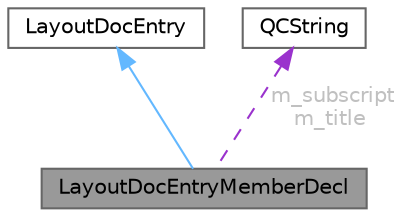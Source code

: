 digraph "LayoutDocEntryMemberDecl"
{
 // INTERACTIVE_SVG=YES
 // LATEX_PDF_SIZE
  bgcolor="transparent";
  edge [fontname=Helvetica,fontsize=10,labelfontname=Helvetica,labelfontsize=10];
  node [fontname=Helvetica,fontsize=10,shape=box,height=0.2,width=0.4];
  Node1 [id="Node000001",label="LayoutDocEntryMemberDecl",height=0.2,width=0.4,color="gray40", fillcolor="grey60", style="filled", fontcolor="black",tooltip="Represents of a member declaration list with configurable title and subtitle."];
  Node2 -> Node1 [id="edge1_Node000001_Node000002",dir="back",color="steelblue1",style="solid",tooltip=" "];
  Node2 [id="Node000002",label="LayoutDocEntry",height=0.2,width=0.4,color="gray40", fillcolor="white", style="filled",URL="$d9/dba/struct_layout_doc_entry.html",tooltip="Base class representing a piece of a documentation page."];
  Node3 -> Node1 [id="edge2_Node000001_Node000003",dir="back",color="darkorchid3",style="dashed",tooltip=" ",label=" m_subscript\nm_title",fontcolor="grey" ];
  Node3 [id="Node000003",label="QCString",height=0.2,width=0.4,color="gray40", fillcolor="white", style="filled",URL="$d9/d45/class_q_c_string.html",tooltip="This is an alternative implementation of QCString."];
}
